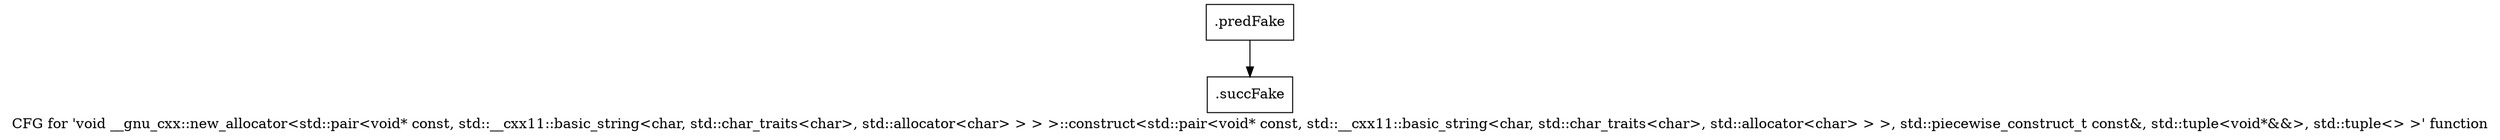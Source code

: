 digraph "CFG for 'void __gnu_cxx::new_allocator\<std::pair\<void* const, std::__cxx11::basic_string\<char, std::char_traits\<char\>, std::allocator\<char\> \> \> \>::construct\<std::pair\<void* const, std::__cxx11::basic_string\<char, std::char_traits\<char\>, std::allocator\<char\> \> \>, std::piecewise_construct_t const&, std::tuple\<void*&&\>, std::tuple\<\> \>' function" {
	label="CFG for 'void __gnu_cxx::new_allocator\<std::pair\<void* const, std::__cxx11::basic_string\<char, std::char_traits\<char\>, std::allocator\<char\> \> \> \>::construct\<std::pair\<void* const, std::__cxx11::basic_string\<char, std::char_traits\<char\>, std::allocator\<char\> \> \>, std::piecewise_construct_t const&, std::tuple\<void*&&\>, std::tuple\<\> \>' function";

	Node0x4655720 [shape=record,filename="",linenumber="",label="{.predFake}"];
	Node0x4655720 -> Node0x47f4270[ callList="" memoryops="" filename="/media/miguel/NewVolume/Linux/Xilinx/Vitis_HLS/2020.2/tps/lnx64/gcc-6.2.0/lib/gcc/x86_64-pc-linux-gnu/6.2.0/../../../../include/c++/6.2.0/ext/new_allocator.h" execusionnum="2"];
	Node0x47f4270 [shape=record,filename="/media/miguel/NewVolume/Linux/Xilinx/Vitis_HLS/2020.2/tps/lnx64/gcc-6.2.0/lib/gcc/x86_64-pc-linux-gnu/6.2.0/../../../../include/c++/6.2.0/ext/new_allocator.h",linenumber="120",label="{.succFake}"];
}
